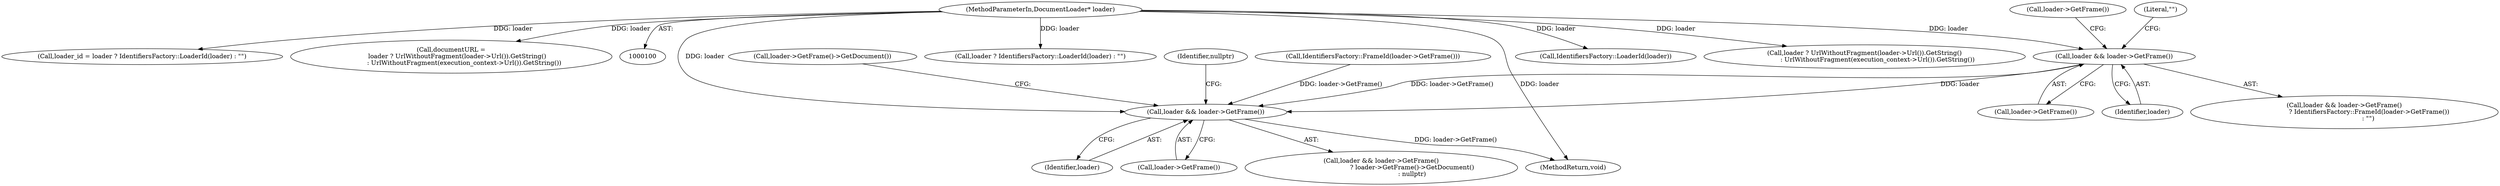 digraph "0_Chrome_1c40f9042ae2d6ee7483d72998aabb5e73b2ff60_2@pointer" {
"1000160" [label="(Call,loader && loader->GetFrame())"];
"1000103" [label="(MethodParameterIn,DocumentLoader* loader)"];
"1000174" [label="(Call,loader && loader->GetFrame())"];
"1000159" [label="(Call,loader && loader->GetFrame()\n                         ? IdentifiersFactory::FrameId(loader->GetFrame())\n                        : \"\")"];
"1000177" [label="(Call,loader->GetFrame()->GetDocument())"];
"1000162" [label="(Call,loader->GetFrame())"];
"1000178" [label="(Identifier,nullptr)"];
"1000174" [label="(Call,loader && loader->GetFrame())"];
"1000263" [label="(MethodReturn,void)"];
"1000163" [label="(Call,IdentifiersFactory::FrameId(loader->GetFrame()))"];
"1000116" [label="(Call,loader ? IdentifiersFactory::LoaderId(loader) : \"\")"];
"1000175" [label="(Identifier,loader)"];
"1000160" [label="(Call,loader && loader->GetFrame())"];
"1000118" [label="(Call,IdentifiersFactory::LoaderId(loader))"];
"1000164" [label="(Call,loader->GetFrame())"];
"1000231" [label="(Call,loader ? UrlWithoutFragment(loader->Url()).GetString()\n             : UrlWithoutFragment(execution_context->Url()).GetString())"];
"1000161" [label="(Identifier,loader)"];
"1000176" [label="(Call,loader->GetFrame())"];
"1000165" [label="(Literal,\"\")"];
"1000103" [label="(MethodParameterIn,DocumentLoader* loader)"];
"1000114" [label="(Call,loader_id = loader ? IdentifiersFactory::LoaderId(loader) : \"\")"];
"1000229" [label="(Call,documentURL =\n      loader ? UrlWithoutFragment(loader->Url()).GetString()\n             : UrlWithoutFragment(execution_context->Url()).GetString())"];
"1000173" [label="(Call,loader && loader->GetFrame()\n                               ? loader->GetFrame()->GetDocument()\n                               : nullptr)"];
"1000160" -> "1000159"  [label="AST: "];
"1000160" -> "1000161"  [label="CFG: "];
"1000160" -> "1000162"  [label="CFG: "];
"1000161" -> "1000160"  [label="AST: "];
"1000162" -> "1000160"  [label="AST: "];
"1000164" -> "1000160"  [label="CFG: "];
"1000165" -> "1000160"  [label="CFG: "];
"1000103" -> "1000160"  [label="DDG: loader"];
"1000160" -> "1000174"  [label="DDG: loader"];
"1000160" -> "1000174"  [label="DDG: loader->GetFrame()"];
"1000103" -> "1000100"  [label="AST: "];
"1000103" -> "1000263"  [label="DDG: loader"];
"1000103" -> "1000114"  [label="DDG: loader"];
"1000103" -> "1000116"  [label="DDG: loader"];
"1000103" -> "1000118"  [label="DDG: loader"];
"1000103" -> "1000174"  [label="DDG: loader"];
"1000103" -> "1000229"  [label="DDG: loader"];
"1000103" -> "1000231"  [label="DDG: loader"];
"1000174" -> "1000173"  [label="AST: "];
"1000174" -> "1000175"  [label="CFG: "];
"1000174" -> "1000176"  [label="CFG: "];
"1000175" -> "1000174"  [label="AST: "];
"1000176" -> "1000174"  [label="AST: "];
"1000177" -> "1000174"  [label="CFG: "];
"1000178" -> "1000174"  [label="CFG: "];
"1000174" -> "1000263"  [label="DDG: loader->GetFrame()"];
"1000163" -> "1000174"  [label="DDG: loader->GetFrame()"];
}
